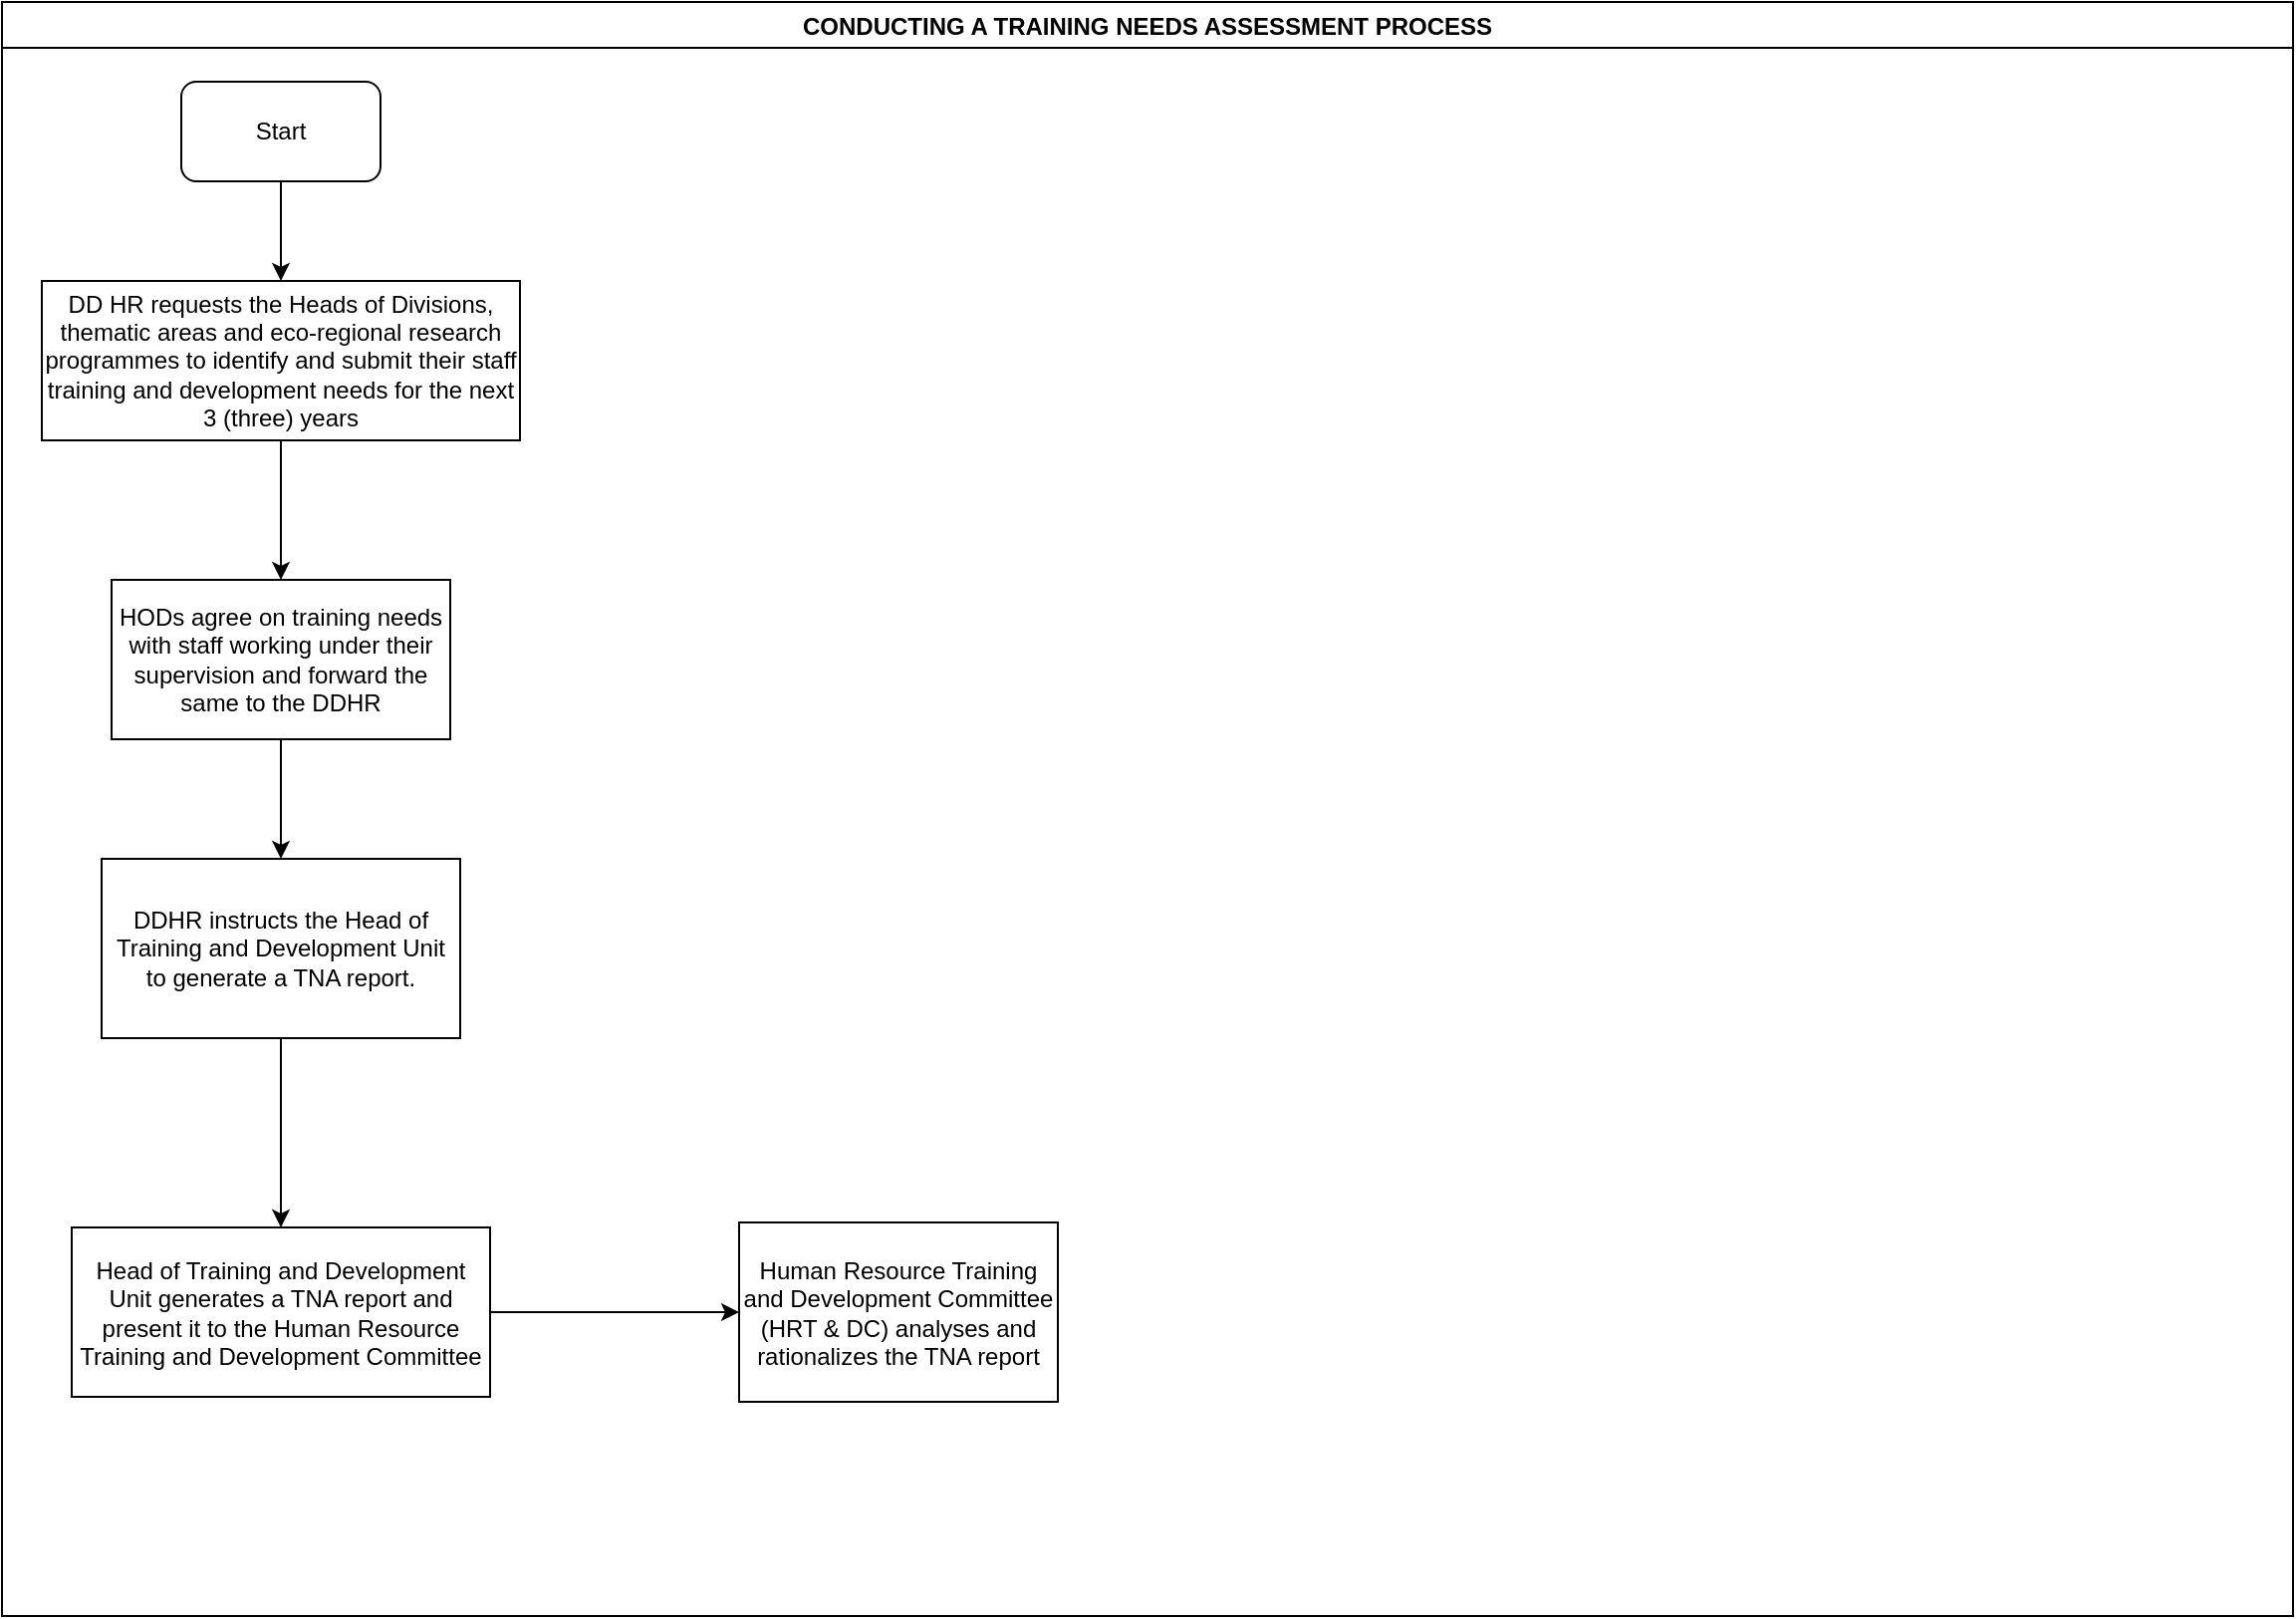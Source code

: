 <mxfile version="14.2.4" type="github">
  <diagram id="dTMpoPVIkahXSZqtG1Pm" name="Page-1">
    <mxGraphModel dx="1038" dy="547" grid="1" gridSize="10" guides="1" tooltips="1" connect="1" arrows="1" fold="1" page="1" pageScale="1" pageWidth="1169" pageHeight="827" math="0" shadow="0">
      <root>
        <mxCell id="0" />
        <mxCell id="1" parent="0" />
        <mxCell id="pj5xqQpvPvO0I1Rtv7KB-1" value="CONDUCTING A TRAINING NEEDS ASSESSMENT PROCESS" style="swimlane;" vertex="1" parent="1">
          <mxGeometry x="10" y="10" width="1150" height="810" as="geometry" />
        </mxCell>
        <mxCell id="pj5xqQpvPvO0I1Rtv7KB-2" value="Start" style="rounded=1;whiteSpace=wrap;html=1;" vertex="1" parent="pj5xqQpvPvO0I1Rtv7KB-1">
          <mxGeometry x="90" y="40" width="100" height="50" as="geometry" />
        </mxCell>
        <mxCell id="pj5xqQpvPvO0I1Rtv7KB-51" value="DD HR requests the Heads of Divisions, thematic areas and eco-regional research programmes to identify and submit their staff training and development needs for the next 3 (three) years" style="rounded=0;whiteSpace=wrap;html=1;" vertex="1" parent="pj5xqQpvPvO0I1Rtv7KB-1">
          <mxGeometry x="20" y="140" width="240" height="80" as="geometry" />
        </mxCell>
        <mxCell id="pj5xqQpvPvO0I1Rtv7KB-4" value="" style="edgeStyle=orthogonalEdgeStyle;rounded=0;orthogonalLoop=1;jettySize=auto;html=1;entryX=0.5;entryY=0;entryDx=0;entryDy=0;" edge="1" parent="pj5xqQpvPvO0I1Rtv7KB-1" source="pj5xqQpvPvO0I1Rtv7KB-2" target="pj5xqQpvPvO0I1Rtv7KB-51">
          <mxGeometry relative="1" as="geometry">
            <mxPoint x="140" y="140" as="targetPoint" />
          </mxGeometry>
        </mxCell>
        <mxCell id="pj5xqQpvPvO0I1Rtv7KB-52" value="HODs agree on training needs with staff working under their supervision and forward the same to the DDHR" style="whiteSpace=wrap;html=1;rounded=0;" vertex="1" parent="pj5xqQpvPvO0I1Rtv7KB-1">
          <mxGeometry x="55" y="290" width="170" height="80" as="geometry" />
        </mxCell>
        <mxCell id="pj5xqQpvPvO0I1Rtv7KB-53" value="" style="edgeStyle=orthogonalEdgeStyle;rounded=0;orthogonalLoop=1;jettySize=auto;html=1;" edge="1" parent="pj5xqQpvPvO0I1Rtv7KB-1" source="pj5xqQpvPvO0I1Rtv7KB-51" target="pj5xqQpvPvO0I1Rtv7KB-52">
          <mxGeometry relative="1" as="geometry" />
        </mxCell>
        <mxCell id="pj5xqQpvPvO0I1Rtv7KB-56" value="Head of Training and Development Unit generates a TNA report and present it to the Human Resource Training and Development Committee" style="whiteSpace=wrap;html=1;rounded=0;" vertex="1" parent="pj5xqQpvPvO0I1Rtv7KB-1">
          <mxGeometry x="35" y="615" width="210" height="85" as="geometry" />
        </mxCell>
        <mxCell id="pj5xqQpvPvO0I1Rtv7KB-60" value="Human Resource Training and Development Committee (HRT &amp;amp; DC) analyses and rationalizes the TNA report" style="whiteSpace=wrap;html=1;rounded=0;" vertex="1" parent="pj5xqQpvPvO0I1Rtv7KB-1">
          <mxGeometry x="370" y="612.5" width="160" height="90" as="geometry" />
        </mxCell>
        <mxCell id="pj5xqQpvPvO0I1Rtv7KB-61" value="" style="edgeStyle=orthogonalEdgeStyle;rounded=0;orthogonalLoop=1;jettySize=auto;html=1;" edge="1" parent="pj5xqQpvPvO0I1Rtv7KB-1" source="pj5xqQpvPvO0I1Rtv7KB-56" target="pj5xqQpvPvO0I1Rtv7KB-60">
          <mxGeometry relative="1" as="geometry" />
        </mxCell>
        <mxCell id="pj5xqQpvPvO0I1Rtv7KB-57" value="" style="edgeStyle=orthogonalEdgeStyle;rounded=0;orthogonalLoop=1;jettySize=auto;html=1;" edge="1" parent="1" source="pj5xqQpvPvO0I1Rtv7KB-54" target="pj5xqQpvPvO0I1Rtv7KB-56">
          <mxGeometry relative="1" as="geometry" />
        </mxCell>
        <mxCell id="pj5xqQpvPvO0I1Rtv7KB-54" value="DDHR instructs the Head of Training and Development Unit to generate a TNA report." style="whiteSpace=wrap;html=1;rounded=0;" vertex="1" parent="1">
          <mxGeometry x="60" y="440" width="180" height="90" as="geometry" />
        </mxCell>
        <mxCell id="pj5xqQpvPvO0I1Rtv7KB-55" value="" style="edgeStyle=orthogonalEdgeStyle;rounded=0;orthogonalLoop=1;jettySize=auto;html=1;" edge="1" parent="1" source="pj5xqQpvPvO0I1Rtv7KB-52" target="pj5xqQpvPvO0I1Rtv7KB-54">
          <mxGeometry relative="1" as="geometry" />
        </mxCell>
      </root>
    </mxGraphModel>
  </diagram>
</mxfile>
